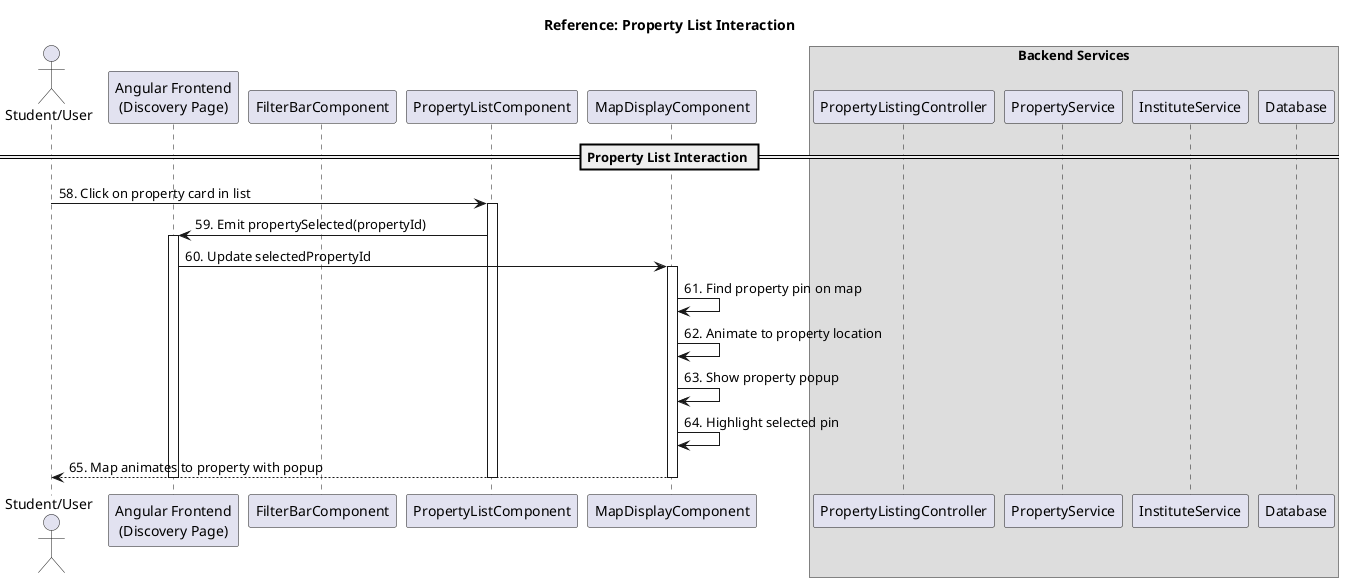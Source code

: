 @startuml
title "Reference: Property List Interaction"

!define USER_COLOR #E3F2FD
!define FRONTEND_COLOR #F3E5F5
!define BACKEND_COLOR #E8F5E9
!define MAP_COLOR #FFF3E0

actor "Student/User" as User
participant "Angular Frontend\n(Discovery Page)" as Frontend
participant "FilterBarComponent" as FilterBar
participant "PropertyListComponent" as PropertyList
participant "MapDisplayComponent" as MapComponent

box "Backend Services"
    participant "PropertyListingController" as Controller
    participant "PropertyService" as Service
    participant "InstituteService" as InstituteService
    participant "Database" as DB
end box

== Property List Interaction ==

User -> PropertyList: 58. Click on property card in list
activate PropertyList

PropertyList -> Frontend: 59. Emit propertySelected(propertyId)
activate Frontend

Frontend -> MapComponent: 60. Update selectedPropertyId
activate MapComponent

MapComponent -> MapComponent: 61. Find property pin on map
MapComponent -> MapComponent: 62. Animate to property location
MapComponent -> MapComponent: 63. Show property popup
MapComponent -> MapComponent: 64. Highlight selected pin

MapComponent --> User: 65. Map animates to property with popup
deactivate MapComponent

deactivate PropertyList
deactivate Frontend

@enduml 